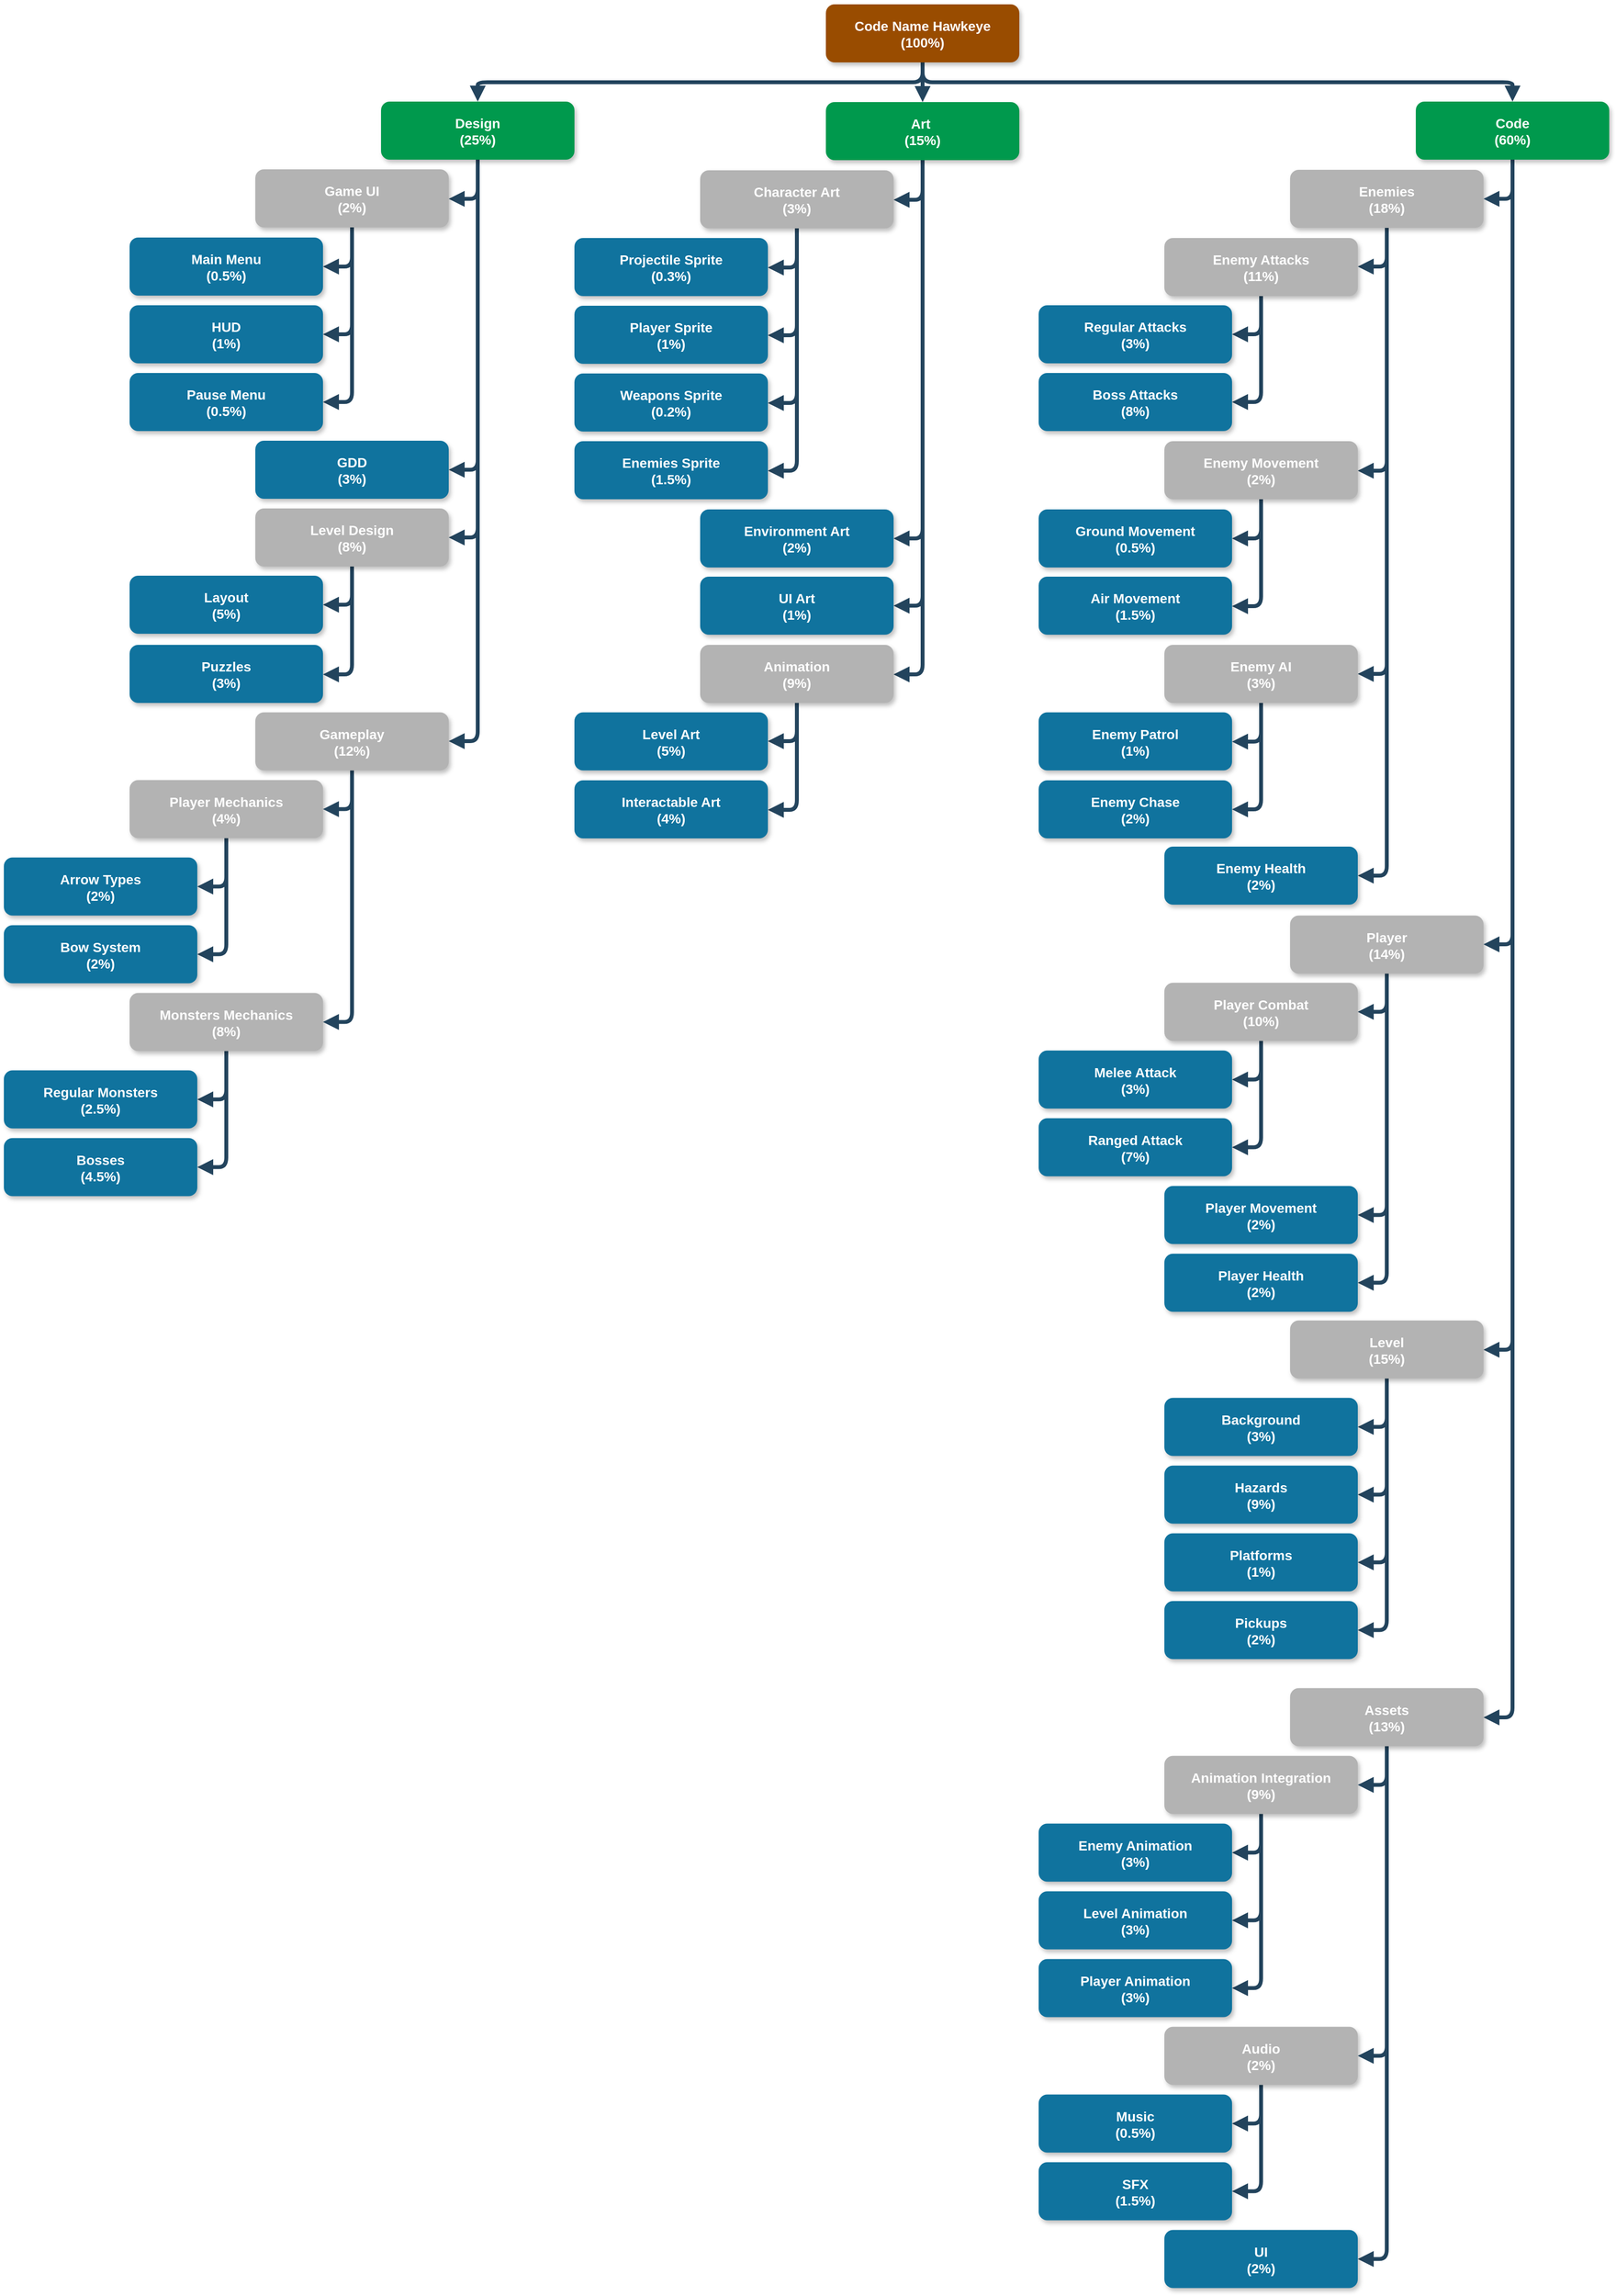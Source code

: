 <mxfile version="14.8.5" type="github"><diagram name="Page-1" id="97916047-d0de-89f5-080d-49f4d83e522f"><mxGraphModel dx="3924.5" dy="3636" grid="1" gridSize="10" guides="1" tooltips="1" connect="1" arrows="1" fold="1" page="1" pageScale="1.5" pageWidth="1169" pageHeight="827" background="none" math="0" shadow="0"><root><mxCell id="0"/><mxCell id="1" parent="0"/><mxCell id="UPtgJsn1r5AWcaeD9HDJ-103" style="edgeStyle=elbowEdgeStyle;orthogonalLoop=1;jettySize=auto;elbow=vertical;html=1;exitX=0.5;exitY=1;exitDx=0;exitDy=0;entryX=0.5;entryY=0;entryDx=0;entryDy=0;endArrow=block;endFill=1;strokeColor=#23445D;strokeWidth=4;" edge="1" parent="1" source="2" target="UPtgJsn1r5AWcaeD9HDJ-68"><mxGeometry relative="1" as="geometry"/></mxCell><mxCell id="UPtgJsn1r5AWcaeD9HDJ-105" style="edgeStyle=elbowEdgeStyle;orthogonalLoop=1;jettySize=auto;elbow=vertical;html=1;exitX=0.5;exitY=1;exitDx=0;exitDy=0;endArrow=block;endFill=1;strokeColor=#23445D;strokeWidth=4;" edge="1" parent="1" source="2" target="UPtgJsn1r5AWcaeD9HDJ-69"><mxGeometry relative="1" as="geometry"><Array as="points"><mxPoint x="1320" y="-1160"/><mxPoint x="1440" y="-1150"/><mxPoint x="1410" y="-1160.5"/><mxPoint x="1130" y="-1170.5"/></Array></mxGeometry></mxCell><mxCell id="UPtgJsn1r5AWcaeD9HDJ-179" style="edgeStyle=elbowEdgeStyle;orthogonalLoop=1;jettySize=auto;elbow=vertical;html=1;exitX=0.5;exitY=1;exitDx=0;exitDy=0;entryX=0.5;entryY=0;entryDx=0;entryDy=0;endArrow=block;endFill=1;strokeColor=#23445D;strokeWidth=4;" edge="1" parent="1" source="2" target="UPtgJsn1r5AWcaeD9HDJ-67"><mxGeometry relative="1" as="geometry"/></mxCell><mxCell id="2" value="Code Name Hawkeye&#10;(100%)" style="rounded=1;strokeColor=none;shadow=1;gradientColor=none;fontStyle=1;fontColor=#FFFFFF;fontSize=14;fillColor=#994C00;" parent="1" vertex="1"><mxGeometry x="740" y="-1240.5" width="200" height="60" as="geometry"/></mxCell><mxCell id="UPtgJsn1r5AWcaeD9HDJ-86" style="edgeStyle=elbowEdgeStyle;orthogonalLoop=1;jettySize=auto;elbow=vertical;html=1;exitX=0.5;exitY=1;exitDx=0;exitDy=0;endArrow=block;endFill=1;strokeColor=#23445D;strokeWidth=4;" edge="1" parent="1" source="UPtgJsn1r5AWcaeD9HDJ-55" target="UPtgJsn1r5AWcaeD9HDJ-80"><mxGeometry relative="1" as="geometry"><Array as="points"><mxPoint x="1300" y="10.75"/></Array></mxGeometry></mxCell><mxCell id="UPtgJsn1r5AWcaeD9HDJ-156" style="edgeStyle=elbowEdgeStyle;orthogonalLoop=1;jettySize=auto;elbow=vertical;html=1;exitX=0.5;exitY=1;exitDx=0;exitDy=0;entryX=1;entryY=0.5;entryDx=0;entryDy=0;endArrow=block;endFill=1;strokeColor=#23445D;strokeWidth=4;" edge="1" parent="1" source="UPtgJsn1r5AWcaeD9HDJ-55" target="UPtgJsn1r5AWcaeD9HDJ-79"><mxGeometry relative="1" as="geometry"><Array as="points"><mxPoint x="1310" y="-199.25"/></Array></mxGeometry></mxCell><mxCell id="UPtgJsn1r5AWcaeD9HDJ-157" style="edgeStyle=elbowEdgeStyle;orthogonalLoop=1;jettySize=auto;elbow=vertical;html=1;exitX=0.5;exitY=1;exitDx=0;exitDy=0;entryX=1;entryY=0.5;entryDx=0;entryDy=0;endArrow=block;endFill=1;strokeColor=#23445D;strokeWidth=4;" edge="1" parent="1" source="UPtgJsn1r5AWcaeD9HDJ-55" target="UPtgJsn1r5AWcaeD9HDJ-133"><mxGeometry relative="1" as="geometry"><Array as="points"><mxPoint x="1300" y="80.75"/></Array></mxGeometry></mxCell><mxCell id="UPtgJsn1r5AWcaeD9HDJ-55" value="Player&#10;(14%)" style="rounded=1;strokeColor=none;shadow=1;gradientColor=none;fontStyle=1;fontColor=#FFFFFF;fontSize=14;fillColor=#B3B3B3;" vertex="1" parent="1"><mxGeometry x="1220" y="-298.75" width="200" height="60" as="geometry"/></mxCell><mxCell id="UPtgJsn1r5AWcaeD9HDJ-88" style="edgeStyle=elbowEdgeStyle;orthogonalLoop=1;jettySize=auto;elbow=vertical;html=1;exitX=0.5;exitY=1;exitDx=0;exitDy=0;endArrow=block;endFill=1;strokeColor=#23445D;strokeWidth=4;" edge="1" parent="1" source="UPtgJsn1r5AWcaeD9HDJ-56" target="UPtgJsn1r5AWcaeD9HDJ-87"><mxGeometry relative="1" as="geometry"><Array as="points"><mxPoint x="1290" y="-969.5"/></Array></mxGeometry></mxCell><mxCell id="UPtgJsn1r5AWcaeD9HDJ-151" style="edgeStyle=elbowEdgeStyle;orthogonalLoop=1;jettySize=auto;elbow=vertical;html=1;exitX=0.5;exitY=1;exitDx=0;exitDy=0;entryX=1;entryY=0.5;entryDx=0;entryDy=0;endArrow=block;endFill=1;strokeColor=#23445D;strokeWidth=4;" edge="1" parent="1" source="UPtgJsn1r5AWcaeD9HDJ-56" target="UPtgJsn1r5AWcaeD9HDJ-89"><mxGeometry relative="1" as="geometry"><Array as="points"><mxPoint x="1320" y="-758.5"/></Array></mxGeometry></mxCell><mxCell id="UPtgJsn1r5AWcaeD9HDJ-155" style="edgeStyle=elbowEdgeStyle;orthogonalLoop=1;jettySize=auto;elbow=vertical;html=1;exitX=0.5;exitY=1;exitDx=0;exitDy=0;entryX=1;entryY=0.5;entryDx=0;entryDy=0;endArrow=block;endFill=1;strokeColor=#23445D;strokeWidth=4;" edge="1" parent="1" source="UPtgJsn1r5AWcaeD9HDJ-56" target="UPtgJsn1r5AWcaeD9HDJ-97"><mxGeometry relative="1" as="geometry"><Array as="points"><mxPoint x="1320" y="-548.5"/><mxPoint x="1270" y="-689.5"/></Array></mxGeometry></mxCell><mxCell id="UPtgJsn1r5AWcaeD9HDJ-237" style="edgeStyle=elbowEdgeStyle;orthogonalLoop=1;jettySize=auto;elbow=vertical;html=1;exitX=0.5;exitY=1;exitDx=0;exitDy=0;entryX=1;entryY=0.5;entryDx=0;entryDy=0;endArrow=block;endFill=1;strokeColor=#23445D;strokeWidth=4;" edge="1" parent="1" source="UPtgJsn1r5AWcaeD9HDJ-56" target="UPtgJsn1r5AWcaeD9HDJ-235"><mxGeometry relative="1" as="geometry"><Array as="points"><mxPoint x="1300" y="-340"/></Array></mxGeometry></mxCell><mxCell id="UPtgJsn1r5AWcaeD9HDJ-56" value="Enemies&#10;(18%)" style="rounded=1;strokeColor=none;shadow=1;gradientColor=none;fontStyle=1;fontColor=#FFFFFF;fontSize=14;fillColor=#B3B3B3;" vertex="1" parent="1"><mxGeometry x="1220" y="-1069.5" width="200" height="60" as="geometry"/></mxCell><mxCell id="UPtgJsn1r5AWcaeD9HDJ-57" value="Bosses&#10;(4.5%)" style="rounded=1;fillColor=#10739E;strokeColor=none;shadow=1;gradientColor=none;fontStyle=1;fontColor=#FFFFFF;fontSize=14;" vertex="1" parent="1"><mxGeometry x="-110" y="-68.75" width="200" height="60" as="geometry"/></mxCell><mxCell id="UPtgJsn1r5AWcaeD9HDJ-119" style="edgeStyle=elbowEdgeStyle;orthogonalLoop=1;jettySize=auto;elbow=vertical;html=1;exitX=0.5;exitY=1;exitDx=0;exitDy=0;endArrow=block;endFill=1;strokeColor=#23445D;strokeWidth=4;" edge="1" parent="1" source="UPtgJsn1r5AWcaeD9HDJ-58" target="UPtgJsn1r5AWcaeD9HDJ-57"><mxGeometry relative="1" as="geometry"><Array as="points"><mxPoint x="110" y="-38.75"/></Array></mxGeometry></mxCell><mxCell id="UPtgJsn1r5AWcaeD9HDJ-127" style="edgeStyle=elbowEdgeStyle;orthogonalLoop=1;jettySize=auto;elbow=vertical;html=1;exitX=0.5;exitY=1;exitDx=0;exitDy=0;endArrow=block;endFill=1;strokeColor=#23445D;strokeWidth=4;" edge="1" parent="1" source="UPtgJsn1r5AWcaeD9HDJ-58" target="UPtgJsn1r5AWcaeD9HDJ-126"><mxGeometry relative="1" as="geometry"><Array as="points"><mxPoint x="100" y="-108.75"/></Array></mxGeometry></mxCell><mxCell id="UPtgJsn1r5AWcaeD9HDJ-58" value="Monsters Mechanics&#10;(8%)" style="rounded=1;strokeColor=none;shadow=1;gradientColor=none;fontStyle=1;fontColor=#FFFFFF;fontSize=14;fillColor=#B3B3B3;" vertex="1" parent="1"><mxGeometry x="20" y="-218.75" width="200" height="60" as="geometry"/></mxCell><mxCell id="UPtgJsn1r5AWcaeD9HDJ-64" value="Puzzles&#10;(3%)" style="rounded=1;fillColor=#10739E;strokeColor=none;shadow=1;gradientColor=none;fontStyle=1;fontColor=#FFFFFF;fontSize=14;" vertex="1" parent="1"><mxGeometry x="20" y="-578.5" width="200" height="60" as="geometry"/></mxCell><mxCell id="UPtgJsn1r5AWcaeD9HDJ-65" value="Arrow Types&#10;(2%)" style="rounded=1;fillColor=#10739E;strokeColor=none;shadow=1;gradientColor=none;fontStyle=1;fontColor=#FFFFFF;fontSize=14;" vertex="1" parent="1"><mxGeometry x="-110" y="-358.75" width="200" height="60" as="geometry"/></mxCell><mxCell id="UPtgJsn1r5AWcaeD9HDJ-148" style="edgeStyle=elbowEdgeStyle;orthogonalLoop=1;jettySize=auto;elbow=vertical;html=1;exitX=0.5;exitY=1;exitDx=0;exitDy=0;entryX=1;entryY=0.5;entryDx=0;entryDy=0;endArrow=block;endFill=1;strokeColor=#23445D;strokeWidth=4;" edge="1" parent="1" target="UPtgJsn1r5AWcaeD9HDJ-70"><mxGeometry relative="1" as="geometry"><mxPoint x="840" y="-1089" as="sourcePoint"/><Array as="points"><mxPoint x="820" y="-1038.5"/></Array></mxGeometry></mxCell><mxCell id="UPtgJsn1r5AWcaeD9HDJ-149" style="edgeStyle=elbowEdgeStyle;orthogonalLoop=1;jettySize=auto;elbow=vertical;html=1;exitX=0.5;exitY=1;exitDx=0;exitDy=0;entryX=1;entryY=0.5;entryDx=0;entryDy=0;endArrow=block;endFill=1;strokeColor=#23445D;strokeWidth=4;" edge="1" parent="1" target="UPtgJsn1r5AWcaeD9HDJ-114"><mxGeometry relative="1" as="geometry"><mxPoint x="840" y="-1089" as="sourcePoint"/><Array as="points"><mxPoint x="810" y="-688.5"/><mxPoint x="820" y="-708.5"/><mxPoint x="820" y="-758.5"/></Array></mxGeometry></mxCell><mxCell id="UPtgJsn1r5AWcaeD9HDJ-228" style="edgeStyle=elbowEdgeStyle;orthogonalLoop=1;jettySize=auto;elbow=vertical;html=1;exitX=0.5;exitY=1;exitDx=0;exitDy=0;entryX=1;entryY=0.5;entryDx=0;entryDy=0;endArrow=block;endFill=1;strokeColor=#23445D;strokeWidth=4;" edge="1" parent="1" source="UPtgJsn1r5AWcaeD9HDJ-67" target="UPtgJsn1r5AWcaeD9HDJ-227"><mxGeometry relative="1" as="geometry"><Array as="points"><mxPoint x="830" y="-548"/><mxPoint x="840" y="-619"/></Array></mxGeometry></mxCell><mxCell id="UPtgJsn1r5AWcaeD9HDJ-232" style="edgeStyle=elbowEdgeStyle;orthogonalLoop=1;jettySize=auto;elbow=vertical;html=1;exitX=0.5;exitY=1;exitDx=0;exitDy=0;entryX=1;entryY=0.5;entryDx=0;entryDy=0;endArrow=block;endFill=1;strokeColor=#23445D;strokeWidth=4;" edge="1" parent="1" source="UPtgJsn1r5AWcaeD9HDJ-67" target="UPtgJsn1r5AWcaeD9HDJ-229"><mxGeometry relative="1" as="geometry"><Array as="points"><mxPoint x="830" y="-619"/></Array></mxGeometry></mxCell><mxCell id="UPtgJsn1r5AWcaeD9HDJ-67" value="Art &#10;(15%)" style="rounded=1;strokeColor=none;shadow=1;gradientColor=none;fontStyle=1;fontColor=#FFFFFF;fontSize=14;fillColor=#00994D;" vertex="1" parent="1"><mxGeometry x="740" y="-1139.5" width="200" height="60" as="geometry"/></mxCell><mxCell id="UPtgJsn1r5AWcaeD9HDJ-138" style="edgeStyle=elbowEdgeStyle;orthogonalLoop=1;jettySize=auto;elbow=vertical;html=1;exitX=0.5;exitY=1;exitDx=0;exitDy=0;entryX=1;entryY=0.5;entryDx=0;entryDy=0;endArrow=block;endFill=1;strokeColor=#23445D;strokeWidth=4;" edge="1" parent="1" source="UPtgJsn1r5AWcaeD9HDJ-68" target="UPtgJsn1r5AWcaeD9HDJ-110"><mxGeometry relative="1" as="geometry"><Array as="points"><mxPoint x="370" y="-1039.5"/><mxPoint x="340" y="-1050"/><mxPoint x="230" y="-1030"/></Array></mxGeometry></mxCell><mxCell id="UPtgJsn1r5AWcaeD9HDJ-165" style="edgeStyle=elbowEdgeStyle;orthogonalLoop=1;jettySize=auto;elbow=vertical;html=1;exitX=0.5;exitY=1;exitDx=0;exitDy=0;entryX=1;entryY=0.5;entryDx=0;entryDy=0;endArrow=block;endFill=1;strokeColor=#23445D;strokeWidth=4;" edge="1" parent="1" source="UPtgJsn1r5AWcaeD9HDJ-68" target="UPtgJsn1r5AWcaeD9HDJ-111"><mxGeometry relative="1" as="geometry"><Array as="points"><mxPoint x="370" y="-759.5"/></Array></mxGeometry></mxCell><mxCell id="UPtgJsn1r5AWcaeD9HDJ-166" style="edgeStyle=elbowEdgeStyle;orthogonalLoop=1;jettySize=auto;elbow=vertical;html=1;exitX=0.5;exitY=1;exitDx=0;exitDy=0;entryX=1;entryY=0.5;entryDx=0;entryDy=0;endArrow=block;endFill=1;strokeColor=#23445D;strokeWidth=4;" edge="1" parent="1" source="UPtgJsn1r5AWcaeD9HDJ-68" target="UPtgJsn1r5AWcaeD9HDJ-135"><mxGeometry relative="1" as="geometry"><Array as="points"><mxPoint x="370" y="-689.5"/></Array></mxGeometry></mxCell><mxCell id="UPtgJsn1r5AWcaeD9HDJ-240" style="edgeStyle=elbowEdgeStyle;orthogonalLoop=1;jettySize=auto;elbow=vertical;html=1;exitX=0.5;exitY=1;exitDx=0;exitDy=0;entryX=1;entryY=0.5;entryDx=0;entryDy=0;endArrow=block;endFill=1;strokeColor=#23445D;strokeWidth=4;" edge="1" parent="1" source="UPtgJsn1r5AWcaeD9HDJ-68" target="UPtgJsn1r5AWcaeD9HDJ-107"><mxGeometry relative="1" as="geometry"><Array as="points"><mxPoint x="370" y="-479"/></Array></mxGeometry></mxCell><mxCell id="UPtgJsn1r5AWcaeD9HDJ-68" value="Design &#10;(25%)" style="rounded=1;strokeColor=none;shadow=1;gradientColor=none;fontStyle=1;fontColor=#FFFFFF;fontSize=14;fillColor=#00994D;" vertex="1" parent="1"><mxGeometry x="280" y="-1140" width="200" height="60" as="geometry"/></mxCell><mxCell id="UPtgJsn1r5AWcaeD9HDJ-129" style="edgeStyle=elbowEdgeStyle;orthogonalLoop=1;jettySize=auto;elbow=vertical;html=1;exitX=0.5;exitY=1;exitDx=0;exitDy=0;endArrow=block;endFill=1;strokeColor=#23445D;strokeWidth=4;" edge="1" parent="1" source="UPtgJsn1r5AWcaeD9HDJ-69" target="UPtgJsn1r5AWcaeD9HDJ-56"><mxGeometry relative="1" as="geometry"><Array as="points"><mxPoint x="1430" y="-1039.5"/></Array></mxGeometry></mxCell><mxCell id="UPtgJsn1r5AWcaeD9HDJ-130" style="edgeStyle=elbowEdgeStyle;orthogonalLoop=1;jettySize=auto;elbow=vertical;html=1;exitX=0.5;exitY=1;exitDx=0;exitDy=0;endArrow=block;endFill=1;strokeColor=#23445D;strokeWidth=4;" edge="1" parent="1" source="UPtgJsn1r5AWcaeD9HDJ-69" target="UPtgJsn1r5AWcaeD9HDJ-55"><mxGeometry relative="1" as="geometry"><Array as="points"><mxPoint x="1440" y="-269"/><mxPoint x="1440" y="-348.5"/><mxPoint x="1440" y="-328.5"/><mxPoint x="1450" y="-509.5"/><mxPoint x="1450" y="-488.5"/></Array></mxGeometry></mxCell><mxCell id="UPtgJsn1r5AWcaeD9HDJ-181" style="edgeStyle=elbowEdgeStyle;orthogonalLoop=1;jettySize=auto;elbow=vertical;html=1;exitX=0.5;exitY=1;exitDx=0;exitDy=0;endArrow=block;endFill=1;strokeColor=#23445D;strokeWidth=4;" edge="1" parent="1" source="UPtgJsn1r5AWcaeD9HDJ-69" target="UPtgJsn1r5AWcaeD9HDJ-180"><mxGeometry relative="1" as="geometry"><Array as="points"><mxPoint x="1440" y="150"/><mxPoint x="1440" y="70"/></Array></mxGeometry></mxCell><mxCell id="UPtgJsn1r5AWcaeD9HDJ-215" style="edgeStyle=elbowEdgeStyle;orthogonalLoop=1;jettySize=auto;elbow=vertical;html=1;exitX=0.5;exitY=1;exitDx=0;exitDy=0;entryX=1;entryY=0.5;entryDx=0;entryDy=0;endArrow=block;endFill=1;strokeColor=#23445D;strokeWidth=4;" edge="1" parent="1" source="UPtgJsn1r5AWcaeD9HDJ-69" target="UPtgJsn1r5AWcaeD9HDJ-203"><mxGeometry relative="1" as="geometry"><Array as="points"><mxPoint x="1450" y="530"/><mxPoint x="1440" y="450"/><mxPoint x="1460" y="360"/></Array></mxGeometry></mxCell><mxCell id="UPtgJsn1r5AWcaeD9HDJ-69" value="Code&#10;(60%)" style="rounded=1;strokeColor=none;shadow=1;gradientColor=none;fontStyle=1;fontColor=#FFFFFF;fontSize=14;fillColor=#00994D;" vertex="1" parent="1"><mxGeometry x="1350" y="-1140" width="200" height="60" as="geometry"/></mxCell><mxCell id="UPtgJsn1r5AWcaeD9HDJ-145" style="edgeStyle=elbowEdgeStyle;orthogonalLoop=1;jettySize=auto;elbow=vertical;html=1;exitX=0.5;exitY=1;exitDx=0;exitDy=0;entryX=1;entryY=0.5;entryDx=0;entryDy=0;endArrow=block;endFill=1;strokeColor=#23445D;strokeWidth=4;" edge="1" parent="1" source="UPtgJsn1r5AWcaeD9HDJ-70" target="UPtgJsn1r5AWcaeD9HDJ-74"><mxGeometry relative="1" as="geometry"><Array as="points"><mxPoint x="700" y="-968.5"/></Array></mxGeometry></mxCell><mxCell id="UPtgJsn1r5AWcaeD9HDJ-146" style="edgeStyle=elbowEdgeStyle;orthogonalLoop=1;jettySize=auto;elbow=vertical;html=1;exitX=0.5;exitY=1;exitDx=0;exitDy=0;entryX=1;entryY=0.5;entryDx=0;entryDy=0;endArrow=block;endFill=1;strokeColor=#23445D;strokeWidth=4;" edge="1" parent="1" source="UPtgJsn1r5AWcaeD9HDJ-70" target="UPtgJsn1r5AWcaeD9HDJ-71"><mxGeometry relative="1" as="geometry"><Array as="points"><mxPoint x="700" y="-898.5"/></Array></mxGeometry></mxCell><mxCell id="UPtgJsn1r5AWcaeD9HDJ-147" style="edgeStyle=elbowEdgeStyle;orthogonalLoop=1;jettySize=auto;elbow=vertical;html=1;exitX=0.5;exitY=1;exitDx=0;exitDy=0;entryX=1;entryY=0.5;entryDx=0;entryDy=0;endArrow=block;endFill=1;strokeColor=#23445D;strokeWidth=4;" edge="1" parent="1" source="UPtgJsn1r5AWcaeD9HDJ-70" target="UPtgJsn1r5AWcaeD9HDJ-73"><mxGeometry relative="1" as="geometry"><Array as="points"><mxPoint x="700" y="-828.5"/></Array></mxGeometry></mxCell><mxCell id="UPtgJsn1r5AWcaeD9HDJ-188" style="edgeStyle=elbowEdgeStyle;orthogonalLoop=1;jettySize=auto;elbow=vertical;html=1;exitX=0.5;exitY=1;exitDx=0;exitDy=0;entryX=1;entryY=0.5;entryDx=0;entryDy=0;endArrow=block;endFill=1;strokeColor=#23445D;strokeWidth=4;" edge="1" parent="1" source="UPtgJsn1r5AWcaeD9HDJ-70" target="UPtgJsn1r5AWcaeD9HDJ-187"><mxGeometry relative="1" as="geometry"><Array as="points"><mxPoint x="700" y="-758.5"/></Array></mxGeometry></mxCell><mxCell id="UPtgJsn1r5AWcaeD9HDJ-70" value="Character Art&#10;(3%)" style="rounded=1;strokeColor=none;shadow=1;gradientColor=none;fontStyle=1;fontColor=#FFFFFF;fontSize=14;fillColor=#B3B3B3;" vertex="1" parent="1"><mxGeometry x="610" y="-1069" width="200" height="60" as="geometry"/></mxCell><mxCell id="UPtgJsn1r5AWcaeD9HDJ-71" value="Player Sprite&#10;(1%)" style="rounded=1;fillColor=#10739E;strokeColor=none;shadow=1;gradientColor=none;fontStyle=1;fontColor=#FFFFFF;fontSize=14;" vertex="1" parent="1"><mxGeometry x="480" y="-929" width="200" height="60" as="geometry"/></mxCell><mxCell id="UPtgJsn1r5AWcaeD9HDJ-73" value="Weapons Sprite&#10;(0.2%)" style="rounded=1;fillColor=#10739E;strokeColor=none;shadow=1;gradientColor=none;fontStyle=1;fontColor=#FFFFFF;fontSize=14;" vertex="1" parent="1"><mxGeometry x="480" y="-859" width="200" height="60" as="geometry"/></mxCell><mxCell id="UPtgJsn1r5AWcaeD9HDJ-125" style="edgeStyle=elbowEdgeStyle;orthogonalLoop=1;jettySize=auto;elbow=vertical;html=1;exitX=0.5;exitY=1;exitDx=0;exitDy=0;endArrow=block;endFill=1;strokeColor=#23445D;strokeWidth=4;" edge="1" parent="1" source="UPtgJsn1r5AWcaeD9HDJ-78" target="UPtgJsn1r5AWcaeD9HDJ-65"><mxGeometry relative="1" as="geometry"><Array as="points"><mxPoint x="180" y="-328.75"/></Array></mxGeometry></mxCell><mxCell id="UPtgJsn1r5AWcaeD9HDJ-142" style="edgeStyle=elbowEdgeStyle;orthogonalLoop=1;jettySize=auto;elbow=vertical;html=1;exitX=0.5;exitY=1;exitDx=0;exitDy=0;entryX=1;entryY=0.5;entryDx=0;entryDy=0;endArrow=block;endFill=1;strokeColor=#23445D;strokeWidth=4;" edge="1" parent="1" source="UPtgJsn1r5AWcaeD9HDJ-78" target="UPtgJsn1r5AWcaeD9HDJ-141"><mxGeometry relative="1" as="geometry"><Array as="points"><mxPoint x="110" y="-258.75"/><mxPoint x="10" y="-228.75"/></Array></mxGeometry></mxCell><mxCell id="UPtgJsn1r5AWcaeD9HDJ-78" value="Player Mechanics&#10;(4%)" style="rounded=1;strokeColor=none;shadow=1;gradientColor=none;fontStyle=1;fontColor=#FFFFFF;fontSize=14;fillColor=#B3B3B3;" vertex="1" parent="1"><mxGeometry x="20" y="-438.75" width="200" height="60" as="geometry"/></mxCell><mxCell id="UPtgJsn1r5AWcaeD9HDJ-83" style="edgeStyle=elbowEdgeStyle;orthogonalLoop=1;jettySize=auto;elbow=vertical;html=1;exitX=0.5;exitY=1;exitDx=0;exitDy=0;endArrow=block;endFill=1;strokeColor=#23445D;strokeWidth=4;" edge="1" parent="1" source="UPtgJsn1r5AWcaeD9HDJ-79" target="UPtgJsn1r5AWcaeD9HDJ-82"><mxGeometry relative="1" as="geometry"><Array as="points"><mxPoint x="1190" y="-129.25"/></Array></mxGeometry></mxCell><mxCell id="UPtgJsn1r5AWcaeD9HDJ-84" style="edgeStyle=elbowEdgeStyle;orthogonalLoop=1;jettySize=auto;elbow=vertical;html=1;exitX=0.5;exitY=1;exitDx=0;exitDy=0;endArrow=block;endFill=1;strokeColor=#23445D;strokeWidth=4;" edge="1" parent="1" source="UPtgJsn1r5AWcaeD9HDJ-79" target="UPtgJsn1r5AWcaeD9HDJ-81"><mxGeometry relative="1" as="geometry"><Array as="points"><mxPoint x="1180" y="-59.25"/><mxPoint x="1180" y="-29.25"/></Array></mxGeometry></mxCell><mxCell id="UPtgJsn1r5AWcaeD9HDJ-79" value="Player Combat&#10;(10%)" style="rounded=1;strokeColor=none;shadow=1;gradientColor=none;fontStyle=1;fontColor=#FFFFFF;fontSize=14;fillColor=#B3B3B3;" vertex="1" parent="1"><mxGeometry x="1090" y="-229.25" width="200" height="60" as="geometry"/></mxCell><mxCell id="UPtgJsn1r5AWcaeD9HDJ-80" value="Player Movement&#10;(2%)" style="rounded=1;fillColor=#10739E;strokeColor=none;shadow=1;gradientColor=none;fontStyle=1;fontColor=#FFFFFF;fontSize=14;" vertex="1" parent="1"><mxGeometry x="1090" y="-19.25" width="200" height="60" as="geometry"/></mxCell><mxCell id="UPtgJsn1r5AWcaeD9HDJ-81" value="Ranged Attack&#10;(7%)" style="rounded=1;fillColor=#10739E;strokeColor=none;shadow=1;gradientColor=none;fontStyle=1;fontColor=#FFFFFF;fontSize=14;" vertex="1" parent="1"><mxGeometry x="960" y="-89.25" width="200" height="60" as="geometry"/></mxCell><mxCell id="UPtgJsn1r5AWcaeD9HDJ-82" value="Melee Attack&#10;(3%)" style="rounded=1;fillColor=#10739E;strokeColor=none;shadow=1;gradientColor=none;fontStyle=1;fontColor=#FFFFFF;fontSize=14;" vertex="1" parent="1"><mxGeometry x="960" y="-159.25" width="200" height="60" as="geometry"/></mxCell><mxCell id="UPtgJsn1r5AWcaeD9HDJ-176" style="edgeStyle=elbowEdgeStyle;orthogonalLoop=1;jettySize=auto;elbow=vertical;html=1;exitX=0.5;exitY=1;exitDx=0;exitDy=0;entryX=1;entryY=0.5;entryDx=0;entryDy=0;endArrow=block;endFill=1;strokeColor=#23445D;strokeWidth=4;" edge="1" parent="1" source="UPtgJsn1r5AWcaeD9HDJ-87" target="UPtgJsn1r5AWcaeD9HDJ-172"><mxGeometry relative="1" as="geometry"><Array as="points"><mxPoint x="1180" y="-899.5"/></Array></mxGeometry></mxCell><mxCell id="UPtgJsn1r5AWcaeD9HDJ-178" style="edgeStyle=elbowEdgeStyle;orthogonalLoop=1;jettySize=auto;elbow=vertical;html=1;exitX=0.5;exitY=1;exitDx=0;exitDy=0;entryX=1;entryY=0.5;entryDx=0;entryDy=0;endArrow=block;endFill=1;strokeColor=#23445D;strokeWidth=4;" edge="1" parent="1" source="UPtgJsn1r5AWcaeD9HDJ-87" target="UPtgJsn1r5AWcaeD9HDJ-171"><mxGeometry relative="1" as="geometry"><Array as="points"><mxPoint x="1170" y="-829.5"/></Array></mxGeometry></mxCell><mxCell id="UPtgJsn1r5AWcaeD9HDJ-87" value="Enemy Attacks&#10;(11%)" style="rounded=1;strokeColor=none;shadow=1;gradientColor=none;fontStyle=1;fontColor=#FFFFFF;fontSize=14;fillColor=#B3B3B3;" vertex="1" parent="1"><mxGeometry x="1090" y="-999" width="200" height="60" as="geometry"/></mxCell><mxCell id="UPtgJsn1r5AWcaeD9HDJ-153" style="edgeStyle=elbowEdgeStyle;orthogonalLoop=1;jettySize=auto;elbow=vertical;html=1;exitX=0.5;exitY=1;exitDx=0;exitDy=0;entryX=1;entryY=0.5;entryDx=0;entryDy=0;endArrow=block;endFill=1;strokeColor=#23445D;strokeWidth=4;" edge="1" parent="1" source="UPtgJsn1r5AWcaeD9HDJ-89" target="UPtgJsn1r5AWcaeD9HDJ-95"><mxGeometry relative="1" as="geometry"><Array as="points"><mxPoint x="1190" y="-688.5"/></Array></mxGeometry></mxCell><mxCell id="UPtgJsn1r5AWcaeD9HDJ-154" style="edgeStyle=elbowEdgeStyle;orthogonalLoop=1;jettySize=auto;elbow=vertical;html=1;exitX=0.5;exitY=1;exitDx=0;exitDy=0;entryX=1;entryY=0.5;entryDx=0;entryDy=0;endArrow=block;endFill=1;strokeColor=#23445D;strokeWidth=4;" edge="1" parent="1" source="UPtgJsn1r5AWcaeD9HDJ-89" target="UPtgJsn1r5AWcaeD9HDJ-94"><mxGeometry relative="1" as="geometry"><Array as="points"><mxPoint x="1180" y="-618.5"/></Array></mxGeometry></mxCell><mxCell id="UPtgJsn1r5AWcaeD9HDJ-89" value="Enemy Movement&#10;(2%)" style="rounded=1;strokeColor=none;shadow=1;gradientColor=none;fontStyle=1;fontColor=#FFFFFF;fontSize=14;fillColor=#B3B3B3;" vertex="1" parent="1"><mxGeometry x="1090" y="-789" width="200" height="60" as="geometry"/></mxCell><mxCell id="UPtgJsn1r5AWcaeD9HDJ-90" value="Enemy Patrol&#10;(1%)" style="rounded=1;fillColor=#10739E;strokeColor=none;shadow=1;gradientColor=none;fontStyle=1;fontColor=#FFFFFF;fontSize=14;" vertex="1" parent="1"><mxGeometry x="960" y="-508.75" width="200" height="60" as="geometry"/></mxCell><mxCell id="UPtgJsn1r5AWcaeD9HDJ-91" value="Enemy Chase&#10;(2%)" style="rounded=1;fillColor=#10739E;strokeColor=none;shadow=1;gradientColor=none;fontStyle=1;fontColor=#FFFFFF;fontSize=14;" vertex="1" parent="1"><mxGeometry x="960" y="-438.5" width="200" height="60" as="geometry"/></mxCell><mxCell id="UPtgJsn1r5AWcaeD9HDJ-94" value="Air Movement&#10;(1.5%)" style="rounded=1;fillColor=#10739E;strokeColor=none;shadow=1;gradientColor=none;fontStyle=1;fontColor=#FFFFFF;fontSize=14;" vertex="1" parent="1"><mxGeometry x="960" y="-649" width="200" height="60" as="geometry"/></mxCell><mxCell id="UPtgJsn1r5AWcaeD9HDJ-95" value="Ground Movement&#10;(0.5%)" style="rounded=1;fillColor=#10739E;strokeColor=none;shadow=1;gradientColor=none;fontStyle=1;fontColor=#FFFFFF;fontSize=14;" vertex="1" parent="1"><mxGeometry x="960" y="-718.5" width="200" height="60" as="geometry"/></mxCell><mxCell id="UPtgJsn1r5AWcaeD9HDJ-99" style="edgeStyle=elbowEdgeStyle;orthogonalLoop=1;jettySize=auto;elbow=vertical;html=1;exitX=0.5;exitY=1;exitDx=0;exitDy=0;endArrow=block;endFill=1;strokeColor=#23445D;strokeWidth=4;" edge="1" parent="1" source="UPtgJsn1r5AWcaeD9HDJ-97" target="UPtgJsn1r5AWcaeD9HDJ-91"><mxGeometry relative="1" as="geometry"><Array as="points"><mxPoint x="1180" y="-408.5"/></Array></mxGeometry></mxCell><mxCell id="UPtgJsn1r5AWcaeD9HDJ-100" style="edgeStyle=elbowEdgeStyle;orthogonalLoop=1;jettySize=auto;elbow=vertical;html=1;exitX=0.5;exitY=1;exitDx=0;exitDy=0;endArrow=block;endFill=1;strokeColor=#23445D;strokeWidth=4;" edge="1" parent="1" source="UPtgJsn1r5AWcaeD9HDJ-97" target="UPtgJsn1r5AWcaeD9HDJ-90"><mxGeometry relative="1" as="geometry"><Array as="points"><mxPoint x="1180" y="-478.5"/></Array></mxGeometry></mxCell><mxCell id="UPtgJsn1r5AWcaeD9HDJ-97" value="Enemy AI&#10;(3%)" style="rounded=1;strokeColor=none;shadow=1;gradientColor=none;fontStyle=1;fontColor=#FFFFFF;fontSize=14;fillColor=#B3B3B3;" vertex="1" parent="1"><mxGeometry x="1090" y="-578.5" width="200" height="60" as="geometry"/></mxCell><mxCell id="UPtgJsn1r5AWcaeD9HDJ-117" style="edgeStyle=elbowEdgeStyle;orthogonalLoop=1;jettySize=auto;elbow=vertical;html=1;exitX=0.5;exitY=1;exitDx=0;exitDy=0;endArrow=block;endFill=1;strokeColor=#23445D;strokeWidth=4;" edge="1" parent="1" source="UPtgJsn1r5AWcaeD9HDJ-107" target="UPtgJsn1r5AWcaeD9HDJ-78"><mxGeometry relative="1" as="geometry"><Array as="points"><mxPoint x="240" y="-408.75"/><mxPoint x="240" y="-399.25"/><mxPoint x="240" y="-329.25"/></Array></mxGeometry></mxCell><mxCell id="UPtgJsn1r5AWcaeD9HDJ-118" style="edgeStyle=elbowEdgeStyle;orthogonalLoop=1;jettySize=auto;elbow=vertical;html=1;exitX=0.5;exitY=1;exitDx=0;exitDy=0;endArrow=block;endFill=1;strokeColor=#23445D;strokeWidth=4;" edge="1" parent="1" source="UPtgJsn1r5AWcaeD9HDJ-107" target="UPtgJsn1r5AWcaeD9HDJ-58"><mxGeometry relative="1" as="geometry"><Array as="points"><mxPoint x="240" y="-188.75"/><mxPoint x="170" y="-169.25"/></Array></mxGeometry></mxCell><mxCell id="UPtgJsn1r5AWcaeD9HDJ-107" value="Gameplay&#10;(12%)" style="rounded=1;strokeColor=none;shadow=1;gradientColor=none;fontStyle=1;fontColor=#FFFFFF;fontSize=14;fillColor=#B3B3B3;" vertex="1" parent="1"><mxGeometry x="150" y="-508.75" width="200" height="60" as="geometry"/></mxCell><mxCell id="UPtgJsn1r5AWcaeD9HDJ-162" style="edgeStyle=elbowEdgeStyle;orthogonalLoop=1;jettySize=auto;elbow=vertical;html=1;exitX=0.5;exitY=1;exitDx=0;exitDy=0;entryX=1;entryY=0.5;entryDx=0;entryDy=0;endArrow=block;endFill=1;strokeColor=#23445D;strokeWidth=4;" edge="1" parent="1" source="UPtgJsn1r5AWcaeD9HDJ-110" target="UPtgJsn1r5AWcaeD9HDJ-160"><mxGeometry relative="1" as="geometry"><Array as="points"><mxPoint x="240" y="-969.5"/></Array></mxGeometry></mxCell><mxCell id="UPtgJsn1r5AWcaeD9HDJ-163" style="edgeStyle=elbowEdgeStyle;orthogonalLoop=1;jettySize=auto;elbow=vertical;html=1;exitX=0.5;exitY=1;exitDx=0;exitDy=0;entryX=1;entryY=0.5;entryDx=0;entryDy=0;endArrow=block;endFill=1;strokeColor=#23445D;strokeWidth=4;" edge="1" parent="1" source="UPtgJsn1r5AWcaeD9HDJ-110" target="UPtgJsn1r5AWcaeD9HDJ-158"><mxGeometry relative="1" as="geometry"><Array as="points"><mxPoint x="250" y="-899.5"/></Array></mxGeometry></mxCell><mxCell id="UPtgJsn1r5AWcaeD9HDJ-164" style="edgeStyle=elbowEdgeStyle;orthogonalLoop=1;jettySize=auto;elbow=vertical;html=1;exitX=0.5;exitY=1;exitDx=0;exitDy=0;entryX=1;entryY=0.5;entryDx=0;entryDy=0;endArrow=block;endFill=1;strokeColor=#23445D;strokeWidth=4;" edge="1" parent="1" source="UPtgJsn1r5AWcaeD9HDJ-110" target="UPtgJsn1r5AWcaeD9HDJ-161"><mxGeometry relative="1" as="geometry"><Array as="points"><mxPoint x="250" y="-829.5"/></Array></mxGeometry></mxCell><mxCell id="UPtgJsn1r5AWcaeD9HDJ-110" value="Game UI&#10;(2%)" style="rounded=1;strokeColor=none;shadow=1;gradientColor=none;fontStyle=1;fontColor=#FFFFFF;fontSize=14;fillColor=#B3B3B3;" vertex="1" parent="1"><mxGeometry x="150" y="-1070" width="200" height="60" as="geometry"/></mxCell><mxCell id="UPtgJsn1r5AWcaeD9HDJ-111" value="GDD&#10;(3%)" style="rounded=1;fillColor=#10739E;strokeColor=none;shadow=1;gradientColor=none;fontStyle=1;fontColor=#FFFFFF;fontSize=14;" vertex="1" parent="1"><mxGeometry x="150" y="-789.5" width="200" height="60" as="geometry"/></mxCell><mxCell id="UPtgJsn1r5AWcaeD9HDJ-114" value="Environment Art&#10;(2%)" style="rounded=1;fillColor=#10739E;strokeColor=none;shadow=1;gradientColor=none;fontStyle=1;fontColor=#FFFFFF;fontSize=14;" vertex="1" parent="1"><mxGeometry x="610" y="-718.5" width="200" height="60" as="geometry"/></mxCell><mxCell id="UPtgJsn1r5AWcaeD9HDJ-120" style="edgeStyle=elbowEdgeStyle;orthogonalLoop=1;jettySize=auto;elbow=vertical;html=1;exitX=0.5;exitY=1;exitDx=0;exitDy=0;endArrow=block;endFill=1;strokeColor=#23445D;strokeWidth=4;" edge="1" parent="1"><mxGeometry relative="1" as="geometry"><mxPoint x="840" y="-1089" as="sourcePoint"/><mxPoint x="840" y="-1089" as="targetPoint"/></mxGeometry></mxCell><mxCell id="UPtgJsn1r5AWcaeD9HDJ-74" value="Projectile Sprite&#10;(0.3%)" style="rounded=1;fillColor=#10739E;strokeColor=none;shadow=1;gradientColor=none;fontStyle=1;fontColor=#FFFFFF;fontSize=14;" vertex="1" parent="1"><mxGeometry x="480" y="-999" width="200" height="60" as="geometry"/></mxCell><mxCell id="UPtgJsn1r5AWcaeD9HDJ-126" value="Regular Monsters&#10;(2.5%)" style="rounded=1;fillColor=#10739E;strokeColor=none;shadow=1;gradientColor=none;fontStyle=1;fontColor=#FFFFFF;fontSize=14;" vertex="1" parent="1"><mxGeometry x="-110" y="-138.75" width="200" height="60" as="geometry"/></mxCell><mxCell id="UPtgJsn1r5AWcaeD9HDJ-133" value="Player Health&#10;(2%)" style="rounded=1;fillColor=#10739E;strokeColor=none;shadow=1;gradientColor=none;fontStyle=1;fontColor=#FFFFFF;fontSize=14;" vertex="1" parent="1"><mxGeometry x="1090" y="50.75" width="200" height="60" as="geometry"/></mxCell><mxCell id="UPtgJsn1r5AWcaeD9HDJ-238" style="edgeStyle=elbowEdgeStyle;orthogonalLoop=1;jettySize=auto;elbow=vertical;html=1;exitX=0.5;exitY=1;exitDx=0;exitDy=0;entryX=1;entryY=0.5;entryDx=0;entryDy=0;endArrow=block;endFill=1;strokeColor=#23445D;strokeWidth=4;" edge="1" parent="1" source="UPtgJsn1r5AWcaeD9HDJ-135" target="UPtgJsn1r5AWcaeD9HDJ-196"><mxGeometry relative="1" as="geometry"><Array as="points"><mxPoint x="250" y="-620"/></Array></mxGeometry></mxCell><mxCell id="UPtgJsn1r5AWcaeD9HDJ-239" style="edgeStyle=elbowEdgeStyle;orthogonalLoop=1;jettySize=auto;elbow=vertical;html=1;exitX=0.5;exitY=1;exitDx=0;exitDy=0;entryX=1;entryY=0.5;entryDx=0;entryDy=0;endArrow=block;endFill=1;strokeColor=#23445D;strokeWidth=4;" edge="1" parent="1" source="UPtgJsn1r5AWcaeD9HDJ-135" target="UPtgJsn1r5AWcaeD9HDJ-64"><mxGeometry relative="1" as="geometry"><Array as="points"><mxPoint x="240" y="-548"/></Array></mxGeometry></mxCell><mxCell id="UPtgJsn1r5AWcaeD9HDJ-135" value="Level Design&#10;(8%)" style="rounded=1;strokeColor=none;shadow=1;gradientColor=none;fontStyle=1;fontColor=#FFFFFF;fontSize=14;fillColor=#B3B3B3;" vertex="1" parent="1"><mxGeometry x="150" y="-719.5" width="200" height="60" as="geometry"/></mxCell><mxCell id="UPtgJsn1r5AWcaeD9HDJ-141" value="Bow System&#10;(2%)" style="rounded=1;fillColor=#10739E;strokeColor=none;shadow=1;gradientColor=none;fontStyle=1;fontColor=#FFFFFF;fontSize=14;" vertex="1" parent="1"><mxGeometry x="-110" y="-288.75" width="200" height="60" as="geometry"/></mxCell><mxCell id="UPtgJsn1r5AWcaeD9HDJ-158" value="HUD&#10;(1%)" style="rounded=1;fillColor=#10739E;strokeColor=none;shadow=1;gradientColor=none;fontStyle=1;fontColor=#FFFFFF;fontSize=14;" vertex="1" parent="1"><mxGeometry x="20" y="-929.5" width="200" height="60" as="geometry"/></mxCell><mxCell id="UPtgJsn1r5AWcaeD9HDJ-160" value="Main Menu&#10;(0.5%)" style="rounded=1;fillColor=#10739E;strokeColor=none;shadow=1;gradientColor=none;fontStyle=1;fontColor=#FFFFFF;fontSize=14;" vertex="1" parent="1"><mxGeometry x="20" y="-999.5" width="200" height="60" as="geometry"/></mxCell><mxCell id="UPtgJsn1r5AWcaeD9HDJ-161" value="Pause Menu&#10;(0.5%)" style="rounded=1;fillColor=#10739E;strokeColor=none;shadow=1;gradientColor=none;fontStyle=1;fontColor=#FFFFFF;fontSize=14;" vertex="1" parent="1"><mxGeometry x="20" y="-859.5" width="200" height="60" as="geometry"/></mxCell><mxCell id="UPtgJsn1r5AWcaeD9HDJ-171" value="Boss Attacks&#10;(8%)" style="rounded=1;fillColor=#10739E;strokeColor=none;shadow=1;gradientColor=none;fontStyle=1;fontColor=#FFFFFF;fontSize=14;" vertex="1" parent="1"><mxGeometry x="960" y="-859.5" width="200" height="60" as="geometry"/></mxCell><mxCell id="UPtgJsn1r5AWcaeD9HDJ-172" value="Regular Attacks&#10;(3%)" style="rounded=1;fillColor=#10739E;strokeColor=none;shadow=1;gradientColor=none;fontStyle=1;fontColor=#FFFFFF;fontSize=14;" vertex="1" parent="1"><mxGeometry x="960" y="-929.5" width="200" height="60" as="geometry"/></mxCell><mxCell id="UPtgJsn1r5AWcaeD9HDJ-210" style="edgeStyle=elbowEdgeStyle;orthogonalLoop=1;jettySize=auto;elbow=vertical;html=1;exitX=0.5;exitY=1;exitDx=0;exitDy=0;entryX=1;entryY=0.5;entryDx=0;entryDy=0;endArrow=block;endFill=1;strokeColor=#23445D;strokeWidth=4;" edge="1" parent="1" source="UPtgJsn1r5AWcaeD9HDJ-180" target="UPtgJsn1r5AWcaeD9HDJ-200"><mxGeometry relative="1" as="geometry"><Array as="points"><mxPoint x="1320" y="229.75"/></Array></mxGeometry></mxCell><mxCell id="UPtgJsn1r5AWcaeD9HDJ-211" style="edgeStyle=elbowEdgeStyle;orthogonalLoop=1;jettySize=auto;elbow=vertical;html=1;exitX=0.5;exitY=1;exitDx=0;exitDy=0;entryX=1;entryY=0.5;entryDx=0;entryDy=0;endArrow=block;endFill=1;strokeColor=#23445D;strokeWidth=4;" edge="1" parent="1" source="UPtgJsn1r5AWcaeD9HDJ-180" target="UPtgJsn1r5AWcaeD9HDJ-201"><mxGeometry relative="1" as="geometry"><Array as="points"><mxPoint x="1300" y="299.75"/></Array></mxGeometry></mxCell><mxCell id="UPtgJsn1r5AWcaeD9HDJ-213" style="edgeStyle=elbowEdgeStyle;orthogonalLoop=1;jettySize=auto;elbow=vertical;html=1;exitX=0.5;exitY=1;exitDx=0;exitDy=0;entryX=1;entryY=0.5;entryDx=0;entryDy=0;endArrow=block;endFill=1;strokeColor=#23445D;strokeWidth=4;" edge="1" parent="1" source="UPtgJsn1r5AWcaeD9HDJ-180" target="UPtgJsn1r5AWcaeD9HDJ-202"><mxGeometry relative="1" as="geometry"><Array as="points"><mxPoint x="1300" y="369.75"/></Array></mxGeometry></mxCell><mxCell id="UPtgJsn1r5AWcaeD9HDJ-216" style="edgeStyle=elbowEdgeStyle;orthogonalLoop=1;jettySize=auto;elbow=vertical;html=1;exitX=0.5;exitY=1;exitDx=0;exitDy=0;entryX=1;entryY=0.5;entryDx=0;entryDy=0;endArrow=block;endFill=1;strokeColor=#23445D;strokeWidth=4;" edge="1" parent="1" source="UPtgJsn1r5AWcaeD9HDJ-180" target="UPtgJsn1r5AWcaeD9HDJ-184"><mxGeometry relative="1" as="geometry"><Array as="points"><mxPoint x="1320" y="439.75"/></Array></mxGeometry></mxCell><mxCell id="UPtgJsn1r5AWcaeD9HDJ-180" value="Level&#10;(15%)" style="rounded=1;strokeColor=none;shadow=1;gradientColor=none;fontStyle=1;fontColor=#FFFFFF;fontSize=14;fillColor=#B3B3B3;" vertex="1" parent="1"><mxGeometry x="1220" y="119.75" width="200" height="60" as="geometry"/></mxCell><mxCell id="UPtgJsn1r5AWcaeD9HDJ-219" style="edgeStyle=elbowEdgeStyle;orthogonalLoop=1;jettySize=auto;elbow=vertical;html=1;exitX=0.5;exitY=1;exitDx=0;exitDy=0;entryX=1;entryY=0.5;entryDx=0;entryDy=0;endArrow=block;endFill=1;strokeColor=#23445D;strokeWidth=4;" edge="1" parent="1" source="UPtgJsn1r5AWcaeD9HDJ-182" target="UPtgJsn1r5AWcaeD9HDJ-206"><mxGeometry relative="1" as="geometry"><Array as="points"><mxPoint x="1180" y="669.75"/></Array></mxGeometry></mxCell><mxCell id="UPtgJsn1r5AWcaeD9HDJ-221" style="edgeStyle=elbowEdgeStyle;orthogonalLoop=1;jettySize=auto;elbow=vertical;html=1;exitX=0.5;exitY=1;exitDx=0;exitDy=0;entryX=1;entryY=0.5;entryDx=0;entryDy=0;endArrow=block;endFill=1;strokeColor=#23445D;strokeWidth=4;" edge="1" parent="1" source="UPtgJsn1r5AWcaeD9HDJ-182" target="UPtgJsn1r5AWcaeD9HDJ-207"><mxGeometry relative="1" as="geometry"><Array as="points"><mxPoint x="1180" y="739.75"/></Array></mxGeometry></mxCell><mxCell id="UPtgJsn1r5AWcaeD9HDJ-222" style="edgeStyle=elbowEdgeStyle;orthogonalLoop=1;jettySize=auto;elbow=vertical;html=1;exitX=0.5;exitY=1;exitDx=0;exitDy=0;entryX=1;entryY=0.5;entryDx=0;entryDy=0;endArrow=block;endFill=1;strokeColor=#23445D;strokeWidth=4;" edge="1" parent="1" source="UPtgJsn1r5AWcaeD9HDJ-182" target="UPtgJsn1r5AWcaeD9HDJ-205"><mxGeometry relative="1" as="geometry"><Array as="points"><mxPoint x="1180" y="809.75"/></Array></mxGeometry></mxCell><mxCell id="UPtgJsn1r5AWcaeD9HDJ-182" value="Animation Integration&#10;(9%)" style="rounded=1;strokeColor=none;shadow=1;gradientColor=none;fontStyle=1;fontColor=#FFFFFF;fontSize=14;fillColor=#B3B3B3;" vertex="1" parent="1"><mxGeometry x="1090" y="569.75" width="200" height="60" as="geometry"/></mxCell><mxCell id="UPtgJsn1r5AWcaeD9HDJ-184" value="Pickups&#10;(2%)" style="rounded=1;fillColor=#10739E;strokeColor=none;shadow=1;gradientColor=none;fontStyle=1;fontColor=#FFFFFF;fontSize=14;" vertex="1" parent="1"><mxGeometry x="1090" y="409.75" width="200" height="60" as="geometry"/></mxCell><mxCell id="UPtgJsn1r5AWcaeD9HDJ-193" style="edgeStyle=elbowEdgeStyle;orthogonalLoop=1;jettySize=auto;elbow=vertical;html=1;exitX=0.5;exitY=1;exitDx=0;exitDy=0;entryX=1;entryY=0.5;entryDx=0;entryDy=0;endArrow=block;endFill=1;strokeColor=#23445D;strokeWidth=4;" edge="1" parent="1" source="UPtgJsn1r5AWcaeD9HDJ-186" target="UPtgJsn1r5AWcaeD9HDJ-190"><mxGeometry relative="1" as="geometry"><Array as="points"><mxPoint x="1180" y="949.75"/></Array></mxGeometry></mxCell><mxCell id="UPtgJsn1r5AWcaeD9HDJ-195" style="edgeStyle=elbowEdgeStyle;orthogonalLoop=1;jettySize=auto;elbow=vertical;html=1;exitX=0.5;exitY=1;exitDx=0;exitDy=0;entryX=1;entryY=0.5;entryDx=0;entryDy=0;endArrow=block;endFill=1;strokeColor=#23445D;strokeWidth=4;" edge="1" parent="1" source="UPtgJsn1r5AWcaeD9HDJ-186" target="UPtgJsn1r5AWcaeD9HDJ-191"><mxGeometry relative="1" as="geometry"><Array as="points"><mxPoint x="1180" y="1019.75"/></Array></mxGeometry></mxCell><mxCell id="UPtgJsn1r5AWcaeD9HDJ-186" value="Audio &#10;(2%)" style="rounded=1;strokeColor=none;shadow=1;gradientColor=none;fontStyle=1;fontColor=#FFFFFF;fontSize=14;fillColor=#B3B3B3;" vertex="1" parent="1"><mxGeometry x="1090" y="849.75" width="200" height="60" as="geometry"/></mxCell><mxCell id="UPtgJsn1r5AWcaeD9HDJ-187" value="Enemies Sprite&#10;(1.5%)" style="rounded=1;fillColor=#10739E;strokeColor=none;shadow=1;gradientColor=none;fontStyle=1;fontColor=#FFFFFF;fontSize=14;" vertex="1" parent="1"><mxGeometry x="480" y="-789" width="200" height="60" as="geometry"/></mxCell><mxCell id="UPtgJsn1r5AWcaeD9HDJ-190" value="Music&#10;(0.5%)" style="rounded=1;fillColor=#10739E;strokeColor=none;shadow=1;gradientColor=none;fontStyle=1;fontColor=#FFFFFF;fontSize=14;" vertex="1" parent="1"><mxGeometry x="960" y="919.75" width="200" height="60" as="geometry"/></mxCell><mxCell id="UPtgJsn1r5AWcaeD9HDJ-191" value="SFX&#10;(1.5%)" style="rounded=1;fillColor=#10739E;strokeColor=none;shadow=1;gradientColor=none;fontStyle=1;fontColor=#FFFFFF;fontSize=14;" vertex="1" parent="1"><mxGeometry x="960" y="989.75" width="200" height="60" as="geometry"/></mxCell><mxCell id="UPtgJsn1r5AWcaeD9HDJ-196" value="Layout&#10;(5%)" style="rounded=1;fillColor=#10739E;strokeColor=none;shadow=1;gradientColor=none;fontStyle=1;fontColor=#FFFFFF;fontSize=14;" vertex="1" parent="1"><mxGeometry x="20" y="-650" width="200" height="60" as="geometry"/></mxCell><mxCell id="UPtgJsn1r5AWcaeD9HDJ-200" value="Background&#10;(3%)" style="rounded=1;fillColor=#10739E;strokeColor=none;shadow=1;gradientColor=none;fontStyle=1;fontColor=#FFFFFF;fontSize=14;" vertex="1" parent="1"><mxGeometry x="1090" y="199.75" width="200" height="60" as="geometry"/></mxCell><mxCell id="UPtgJsn1r5AWcaeD9HDJ-201" value="Hazards&#10;(9%)" style="rounded=1;fillColor=#10739E;strokeColor=none;shadow=1;gradientColor=none;fontStyle=1;fontColor=#FFFFFF;fontSize=14;" vertex="1" parent="1"><mxGeometry x="1090" y="269.75" width="200" height="60" as="geometry"/></mxCell><mxCell id="UPtgJsn1r5AWcaeD9HDJ-202" value="Platforms&#10;(1%)" style="rounded=1;fillColor=#10739E;strokeColor=none;shadow=1;gradientColor=none;fontStyle=1;fontColor=#FFFFFF;fontSize=14;" vertex="1" parent="1"><mxGeometry x="1090" y="339.75" width="200" height="60" as="geometry"/></mxCell><mxCell id="UPtgJsn1r5AWcaeD9HDJ-223" style="edgeStyle=elbowEdgeStyle;orthogonalLoop=1;jettySize=auto;elbow=vertical;html=1;exitX=0.5;exitY=1;exitDx=0;exitDy=0;entryX=1;entryY=0.5;entryDx=0;entryDy=0;endArrow=block;endFill=1;strokeColor=#23445D;strokeWidth=4;" edge="1" parent="1" source="UPtgJsn1r5AWcaeD9HDJ-203" target="UPtgJsn1r5AWcaeD9HDJ-182"><mxGeometry relative="1" as="geometry"><Array as="points"><mxPoint x="1310" y="599.75"/></Array></mxGeometry></mxCell><mxCell id="UPtgJsn1r5AWcaeD9HDJ-225" style="edgeStyle=elbowEdgeStyle;orthogonalLoop=1;jettySize=auto;elbow=vertical;html=1;exitX=0.5;exitY=1;exitDx=0;exitDy=0;entryX=1;entryY=0.5;entryDx=0;entryDy=0;endArrow=block;endFill=1;strokeColor=#23445D;strokeWidth=4;" edge="1" parent="1" source="UPtgJsn1r5AWcaeD9HDJ-203" target="UPtgJsn1r5AWcaeD9HDJ-186"><mxGeometry relative="1" as="geometry"><Array as="points"><mxPoint x="1300" y="879.75"/></Array></mxGeometry></mxCell><mxCell id="UPtgJsn1r5AWcaeD9HDJ-226" style="edgeStyle=elbowEdgeStyle;orthogonalLoop=1;jettySize=auto;elbow=vertical;html=1;exitX=0.5;exitY=1;exitDx=0;exitDy=0;entryX=1;entryY=0.5;entryDx=0;entryDy=0;endArrow=block;endFill=1;strokeColor=#23445D;strokeWidth=4;" edge="1" parent="1" source="UPtgJsn1r5AWcaeD9HDJ-203" target="UPtgJsn1r5AWcaeD9HDJ-204"><mxGeometry relative="1" as="geometry"><Array as="points"><mxPoint x="1310" y="1089.75"/></Array></mxGeometry></mxCell><mxCell id="UPtgJsn1r5AWcaeD9HDJ-203" value="Assets&#10;(13%)" style="rounded=1;strokeColor=none;shadow=1;gradientColor=none;fontStyle=1;fontColor=#FFFFFF;fontSize=14;fillColor=#B3B3B3;" vertex="1" parent="1"><mxGeometry x="1220" y="499.75" width="200" height="60" as="geometry"/></mxCell><mxCell id="UPtgJsn1r5AWcaeD9HDJ-204" value="UI&#10;(2%)" style="rounded=1;fillColor=#10739E;strokeColor=none;shadow=1;gradientColor=none;fontStyle=1;fontColor=#FFFFFF;fontSize=14;" vertex="1" parent="1"><mxGeometry x="1090" y="1059.75" width="200" height="60" as="geometry"/></mxCell><mxCell id="UPtgJsn1r5AWcaeD9HDJ-205" value="Player Animation&#10;(3%)" style="rounded=1;fillColor=#10739E;strokeColor=none;shadow=1;gradientColor=none;fontStyle=1;fontColor=#FFFFFF;fontSize=14;" vertex="1" parent="1"><mxGeometry x="960" y="779.75" width="200" height="60" as="geometry"/></mxCell><mxCell id="UPtgJsn1r5AWcaeD9HDJ-206" value="Enemy Animation&#10;(3%)" style="rounded=1;fillColor=#10739E;strokeColor=none;shadow=1;gradientColor=none;fontStyle=1;fontColor=#FFFFFF;fontSize=14;" vertex="1" parent="1"><mxGeometry x="960" y="639.75" width="200" height="60" as="geometry"/></mxCell><mxCell id="UPtgJsn1r5AWcaeD9HDJ-207" value="Level Animation&#10;(3%)" style="rounded=1;fillColor=#10739E;strokeColor=none;shadow=1;gradientColor=none;fontStyle=1;fontColor=#FFFFFF;fontSize=14;" vertex="1" parent="1"><mxGeometry x="960" y="709.75" width="200" height="60" as="geometry"/></mxCell><mxCell id="UPtgJsn1r5AWcaeD9HDJ-233" style="edgeStyle=elbowEdgeStyle;orthogonalLoop=1;jettySize=auto;elbow=vertical;html=1;exitX=0.5;exitY=1;exitDx=0;exitDy=0;entryX=1;entryY=0.5;entryDx=0;entryDy=0;endArrow=block;endFill=1;strokeColor=#23445D;strokeWidth=4;" edge="1" parent="1" source="UPtgJsn1r5AWcaeD9HDJ-227" target="UPtgJsn1r5AWcaeD9HDJ-230"><mxGeometry relative="1" as="geometry"><Array as="points"><mxPoint x="690" y="-479"/></Array></mxGeometry></mxCell><mxCell id="UPtgJsn1r5AWcaeD9HDJ-234" style="edgeStyle=elbowEdgeStyle;orthogonalLoop=1;jettySize=auto;elbow=vertical;html=1;exitX=0.5;exitY=1;exitDx=0;exitDy=0;entryX=1;entryY=0.5;entryDx=0;entryDy=0;endArrow=block;endFill=1;strokeColor=#23445D;strokeWidth=4;" edge="1" parent="1" source="UPtgJsn1r5AWcaeD9HDJ-227" target="UPtgJsn1r5AWcaeD9HDJ-231"><mxGeometry relative="1" as="geometry"><Array as="points"><mxPoint x="700" y="-408"/></Array></mxGeometry></mxCell><mxCell id="UPtgJsn1r5AWcaeD9HDJ-227" value="Animation&#10;(9%)" style="rounded=1;strokeColor=none;shadow=1;gradientColor=none;fontStyle=1;fontColor=#FFFFFF;fontSize=14;fillColor=#B3B3B3;" vertex="1" parent="1"><mxGeometry x="610" y="-578.5" width="200" height="60" as="geometry"/></mxCell><mxCell id="UPtgJsn1r5AWcaeD9HDJ-229" value="UI Art&#10;(1%)" style="rounded=1;fillColor=#10739E;strokeColor=none;shadow=1;gradientColor=none;fontStyle=1;fontColor=#FFFFFF;fontSize=14;" vertex="1" parent="1"><mxGeometry x="610" y="-649" width="200" height="60" as="geometry"/></mxCell><mxCell id="UPtgJsn1r5AWcaeD9HDJ-230" value="Level Art&#10;(5%)" style="rounded=1;fillColor=#10739E;strokeColor=none;shadow=1;gradientColor=none;fontStyle=1;fontColor=#FFFFFF;fontSize=14;" vertex="1" parent="1"><mxGeometry x="480" y="-508.75" width="200" height="60" as="geometry"/></mxCell><mxCell id="UPtgJsn1r5AWcaeD9HDJ-231" value="Interactable Art&#10;(4%)" style="rounded=1;fillColor=#10739E;strokeColor=none;shadow=1;gradientColor=none;fontStyle=1;fontColor=#FFFFFF;fontSize=14;" vertex="1" parent="1"><mxGeometry x="480" y="-438.5" width="200" height="60" as="geometry"/></mxCell><mxCell id="UPtgJsn1r5AWcaeD9HDJ-235" value="Enemy Health&#10;(2%)" style="rounded=1;fillColor=#10739E;strokeColor=none;shadow=1;gradientColor=none;fontStyle=1;fontColor=#FFFFFF;fontSize=14;" vertex="1" parent="1"><mxGeometry x="1090" y="-370" width="200" height="60" as="geometry"/></mxCell></root></mxGraphModel></diagram></mxfile>